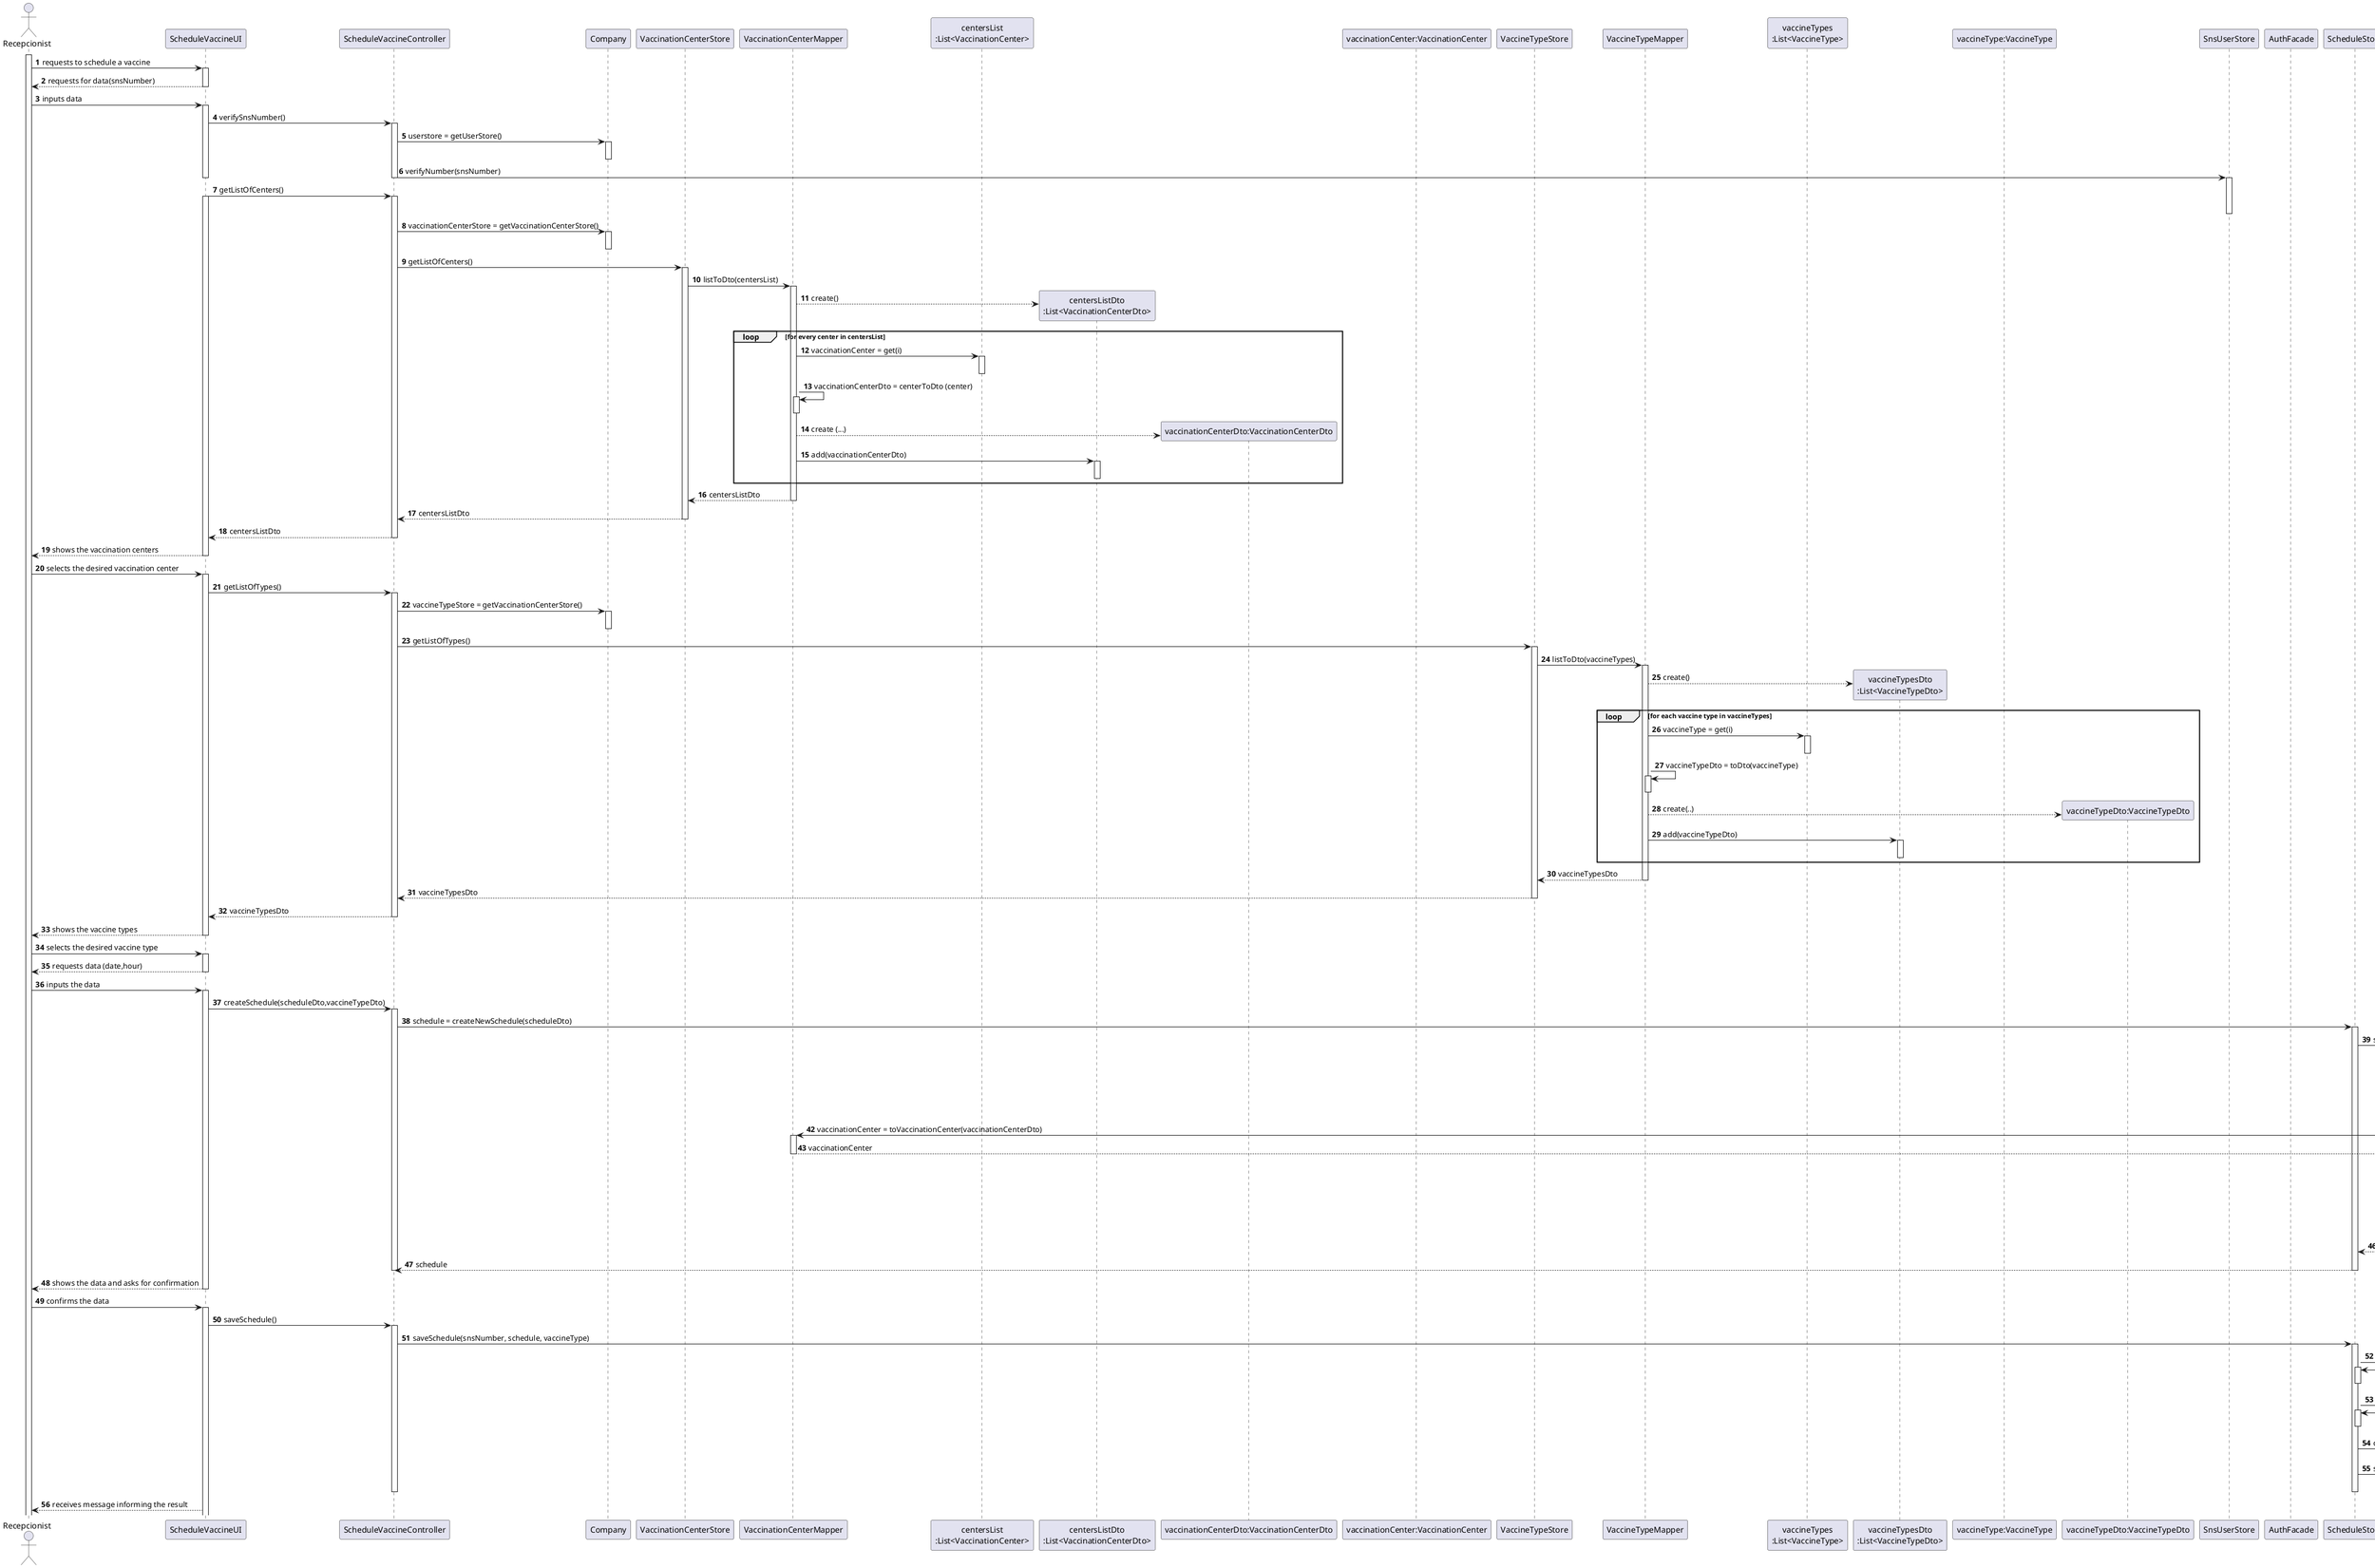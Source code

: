 @startuml
'https://plantuml.com/sequence-diagram

autonumber

actor "Recepcionist" as user

participant ScheduleVaccineUI as ui
participant ScheduleVaccineController as controller
participant Company as company

participant VaccinationCenterStore as centerstore
participant VaccinationCenterMapper as centermapper
participant "centersList\n:List<VaccinationCenter>" as centerlist
participant "centersListDto\n:List<VaccinationCenterDto>" as centerlistdto
participant "vaccinationCenterDto:VaccinationCenterDto" as centerdto
participant "vaccinationCenter:VaccinationCenter" as center

participant VaccineTypeStore as typestore
participant VaccineTypeMapper as typemapper
participant "vaccineTypes\n:List<VaccineType>" as typelist
participant "vaccineTypesDto\n:List<VaccineTypeDto>" as typelistdto
participant "vaccineType:VaccineType" as type
participant "vaccineTypeDto:VaccineTypeDto" as typedto

participant SnsUserStore as userstore
participant AuthFacade as facade

participant ScheduleStore as store
participant ScheduleMapper as mapper
participant DateMapper as datemapper
participant HourMapper as hourmapper
participant "schedule:\nSchedule" as schedule


activate user

user -> ui : requests to schedule a vaccine
activate ui

ui --> user : requests for data(snsNumber)
deactivate ui

user -> ui : inputs data
activate ui

ui-> controller : verifySnsNumber()
activate controller

controller -> company : userstore = getUserStore()
activate company
deactivate company

controller -> userstore : verifyNumber(snsNumber)
deactivate controller
activate userstore
deactivate userstore
deactivate ui

ui -> controller : getListOfCenters()
activate ui
deactivate userstore

activate controller

controller -> company : vaccinationCenterStore = getVaccinationCenterStore()
activate company
deactivate company

controller -> centerstore : getListOfCenters()
activate centerstore

centerstore -> centermapper : listToDto(centersList)

activate centermapper

create centerlistdto
centermapper --> centerlistdto : create()

loop for every center in centersList

centermapper -> centerlist : vaccinationCenter = get(i)
activate centerlist

deactivate centerlist

centermapper -> centermapper : vaccinationCenterDto = centerToDto (center)
activate centermapper
deactivate centermapper

create centerdto

centermapper --> centerdto : create (...)

centermapper -> centerlistdto : add(vaccinationCenterDto)
activate centerlistdto
deactivate centerlistdto

end

centermapper --> centerstore : centersListDto
deactivate centermapper

centerstore --> controller : centersListDto
deactivate centerstore

controller --> ui : centersListDto
deactivate controller

ui --> user : shows the vaccination centers

deactivate ui

user -> ui : selects the desired vaccination center

activate ui

ui -> controller : getListOfTypes()
activate controller

controller -> company: vaccineTypeStore = getVaccinationCenterStore()
activate company
deactivate company

controller -> typestore :  getListOfTypes()
activate typestore

typestore -> typemapper : listToDto(vaccineTypes)
activate typemapper

create typelistdto
typemapper --> typelistdto: create()

loop for each vaccine type in vaccineTypes

typemapper -> typelist : vaccineType = get(i)
activate typelist
deactivate typelist

typemapper -> typemapper: vaccineTypeDto = toDto(vaccineType)
activate typemapper
deactivate typemapper

create typedto
typemapper --> typedto : create(..)

typemapper -> typelistdto : add(vaccineTypeDto)
activate typelistdto
deactivate typelistdto

end

typemapper --> typestore : vaccineTypesDto

deactivate typemapper

typestore --> controller : vaccineTypesDto

deactivate typestore

controller --> ui : vaccineTypesDto

deactivate controller

ui --> user: shows the vaccine types

deactivate ui

user -> ui : selects the desired vaccine type
activate ui
ui --> user : requests data (date,hour)
deactivate ui

user -> ui: inputs the data
activate ui

ui -> controller: createSchedule(scheduleDto,vaccineTypeDto)

activate controller


controller -> store : schedule = createNewSchedule(scheduleDto)

activate store

store -> mapper : schedule =  toSchedule(scheduleDto)
activate mapper

mapper -> datemapper : date = toDate(dateDto)
activate datemapper
deactivate datemapper

mapper -> hourmapper : hour = toHour(hourDto)
activate hourmapper
deactivate hourmapper

mapper -> centermapper: vaccinationCenter = toVaccinationCenter(vaccinationCenterDto)
activate centermapper
centermapper --> mapper: vaccinationCenter
deactivate centermapper

create schedule
mapper -> schedule : create (date,hour,vaccinationCenter)

schedule -> schedule : validateData(date,hour,vaccinationCenter)
activate schedule
deactivate schedule

mapper --> store : schedule

deactivate mapper

store --> controller: schedule

deactivate store

deactivate controller

ui --> user : shows the data and asks for confirmation

deactivate ui

user -> ui : confirms the data

activate ui
ui -> controller : saveSchedule()

activate controller

controller -> store : saveSchedule(snsNumber, schedule, vaccineType)
activate store

store -> store: validateSchedule(snsNumber, schedule,vaccineType)
activate store
deactivate store

store -> store: saveSchedule(snsNumber, schedule,vaccineType)
activate store
deactivate store

create notification
store -> notification : create(...)

store -> sender : sendNotification(notification)
activate sender
deactivate sender

deactivate store
deactivate controller

ui --> user : receives message informing the result
@enduml